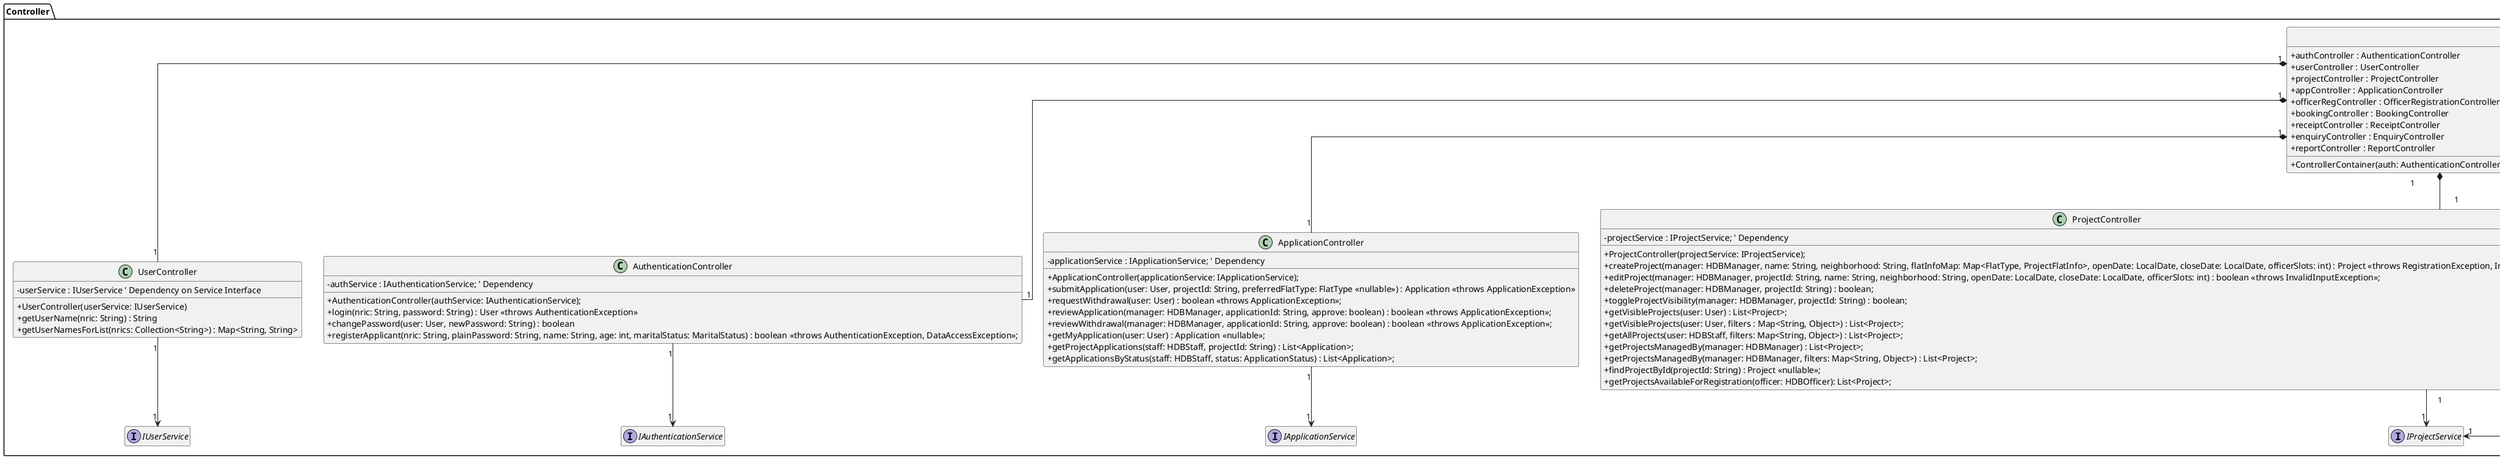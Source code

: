 @startuml controllers

' --- Settings ---
skinparam classAttributeIconSize 0
hide empty members
skinparam packageStyle rect
skinparam linetype ortho

' --- Controller Layer ---
package Controller <<Folder>> {
    class ControllerContainer {
       + authController : AuthenticationController
       + userController : UserController
       + projectController : ProjectController
       + appController : ApplicationController
       + officerRegController : OfficerRegistrationController
       + bookingController : BookingController
       + receiptController : ReceiptController  
       + enquiryController : EnquiryController
       + reportController : ReportController
       + ControllerContainer(auth: AuthenticationController, user: UserController, proj: ProjectController, app: ApplicationController, reg: OfficerRegistrationController, book: BookingController, receipt: ReceiptController, enq: EnquiryController, report: ReportController) ' Added user controller param
    }

    class UserController {
        - userService : IUserService ' Dependency on Service Interface
        + UserController(userService: IUserService)
        + getUserName(nric: String) : String
        + getUserNamesForList(nrics: Collection<String>) : Map<String, String>
    }

    class AuthenticationController {
        - authService : IAuthenticationService; ' Dependency
        + AuthenticationController(authService: IAuthenticationService);
        + login(nric: String, password: String) : User <<throws AuthenticationException>>
        + changePassword(user: User, newPassword: String) : boolean
        + registerApplicant(nric: String, plainPassword: String, name: String, age: int, maritalStatus: MaritalStatus) : boolean <<throws AuthenticationException, DataAccessException>>; 
    }

    class ProjectController {
        - projectService : IProjectService; ' Dependency
        + ProjectController(projectService: IProjectService);
        + createProject(manager: HDBManager, name: String, neighborhood: String, flatInfoMap: Map<FlatType, ProjectFlatInfo>, openDate: LocalDate, closeDate: LocalDate, officerSlots: int) : Project <<throws RegistrationException, InvalidInputException>>;
        + editProject(manager: HDBManager, projectId: String, name: String, neighborhood: String, openDate: LocalDate, closeDate: LocalDate, officerSlots: int) : boolean <<throws InvalidInputException>>;
        + deleteProject(manager: HDBManager, projectId: String) : boolean;
        + toggleProjectVisibility(manager: HDBManager, projectId: String) : boolean;
        + getVisibleProjects(user: User) : List<Project>;
        + getVisibleProjects(user: User, filters : Map<String, Object>) : List<Project>;
        + getAllProjects(user: HDBStaff, filters: Map<String, Object>) : List<Project>;
        + getProjectsManagedBy(manager: HDBManager) : List<Project>;
        + getProjectsManagedBy(manager: HDBManager, filters: Map<String, Object>) : List<Project>;
        + findProjectById(projectId: String) : Project <<nullable>>;
        + getProjectsAvailableForRegistration(officer: HDBOfficer): List<Project>;
    }

    class ApplicationController {
        - applicationService : IApplicationService; ' Dependency
        + ApplicationController(applicationService: IApplicationService);
        + submitApplication(user: User, projectId: String, preferredFlatType: FlatType <<nullable>>) : Application <<throws ApplicationException>>
        + requestWithdrawal(user: User) : boolean <<throws ApplicationException>>;
        + reviewApplication(manager: HDBManager, applicationId: String, approve: boolean) : boolean <<throws ApplicationException>>;
        + reviewWithdrawal(manager: HDBManager, applicationId: String, approve: boolean) : boolean <<throws ApplicationException>>;
        + getMyApplication(user: User) : Application <<nullable>>;
        + getProjectApplications(staff: HDBStaff, projectId: String) : List<Application>;
        + getApplicationsByStatus(staff: HDBStaff, status: ApplicationStatus) : List<Application>;
    }

    class OfficerRegistrationController {
        - registrationService : IOfficerRegistrationService; ' Dependency
        - projectService : IProjectService; ' Dependency
        + OfficerRegistrationController(regService: IOfficerRegistrationService, projService: IProjectService);
        + requestRegistration(officer: HDBOfficer, projectId: String) : OfficerRegistration <<throws RegistrationException>>;
        + reviewRegistration(manager: HDBManager, registrationId: String, approve: boolean) : boolean <<throws RegistrationException>>;
        + getMyRegistrationStatus(officer: HDBOfficer, projectId: String) : OfficerRegStatus <<nullable>>;
        + getPendingRegistrations(manager: HDBManager) : List<OfficerRegistration>;
        + getPendingRegistrationCountForProject(staff : HDBStaff, projectId : String) : int <<throws AuthorizationException>>
        + getProjectRegistrations(staff: HDBStaff, projectId: String) : List<OfficerRegistration>;
        + getApprovedHandlingProject(officer: HDBOfficer) : Project;
        + findAllApprovedProjectsForOfficer(officer: HDBOfficer) : List<Project>;
        + getMyRegistrations(officer: HDBOfficer): List<OfficerRegistration>;
    }

    class BookingController {
         - bookingService : IBookingService; ' Dependency
         + BookingController(bookingService: IBookingService);
         + createBooking(officer: HDBOfficer, applicantNric: String, flatType: FlatType) : Booking <<throws BookingException, InvalidInputException>>;
         + getBookingsForProject(projectId : String) : List<Booking> <<throws BookingException>>
    }

    class ReceiptController {
        - receiptService : IReceiptService; ' Dependency
        + ReceiptController(receiptService: IReceiptService);
        + getBookingReceiptInfo(officer: HDBOfficer, booking: Booking) : BookingReceiptInfo <<throws DataAccessException>>;
    }

    class EnquiryController {
        - enquiryService : IEnquiryService; ' Dependency
        + EnquiryController(enquiryService: IEnquiryService);
        + createEnquiry(user: User, projectId: String <<nullable>>, content: String) : Enquiry <<throws InvalidInputException>>;
        + editMyEnquiry(user: User, enquiryId: String, newContent: String) : boolean <<throws InvalidInputException>>;
        + deleteMyEnquiry(user: User, enquiryId: String) : boolean;
        + replyToEnquiry(staff: HDBStaff, enquiryId: String, replyContent: String) : boolean <<throws InvalidInputException>>;
        + viewMyEnquiries(user: User) : List<Enquiry>;
        + viewAllEnquiries(staff: HDBStaff) : List<Enquiry>;
        + viewProjectEnquiries(staff: HDBStaff, projectId: String) : List<Enquiry>;
    }

    class ReportController {
         - reportService : IReportService; ' Dependency
         + ReportController(reportService: IReportService);
         + generateBookingReport(manager: HDBManager, filters: Map<String, String>) : String;
    }

    ' --- Service Interfaces ---
    interface IUserService
    interface IAuthenticationService
    interface IProjectService
    interface IApplicationService
    interface IOfficerRegistrationService
    interface IBookingService
    interface IReceiptService
    interface IEnquiryService
    interface IReportService

    ' --- Relationships ---

    ' Composition: ControllerContainer holds exactly one of each controller
    ControllerContainer "1" *-- "1" AuthenticationController
    ControllerContainer "1" *-- "1" UserController
    ControllerContainer "1" *-- "1" ProjectController
    ControllerContainer "1" *-- "1" ApplicationController
    ControllerContainer "1" *-- "1" OfficerRegistrationController
    ControllerContainer "1" *-- "1" BookingController
    ControllerContainer "1" *-- "1" ReceiptController
    ControllerContainer "1" *-- "1" EnquiryController
    ControllerContainer "1" *-- "1" ReportController

    ' Association: Each Controller uses exactly one instance of its required Service(s)
    UserController "1" --> "1" IUserService
    AuthenticationController "1" --> "1" IAuthenticationService
    ProjectController "1" --> "1" IProjectService
    ApplicationController "1" --> "1" IApplicationService
    OfficerRegistrationController "1" --> "1" IOfficerRegistrationService
    OfficerRegistrationController "1" --> "1" IProjectService
    BookingController "1" --> "1" IBookingService
    ReceiptController "1" --> "1" IReceiptService
    EnquiryController "1" --> "1" IEnquiryService
    ReportController "1" --> "1" IReportService
}

@enduml